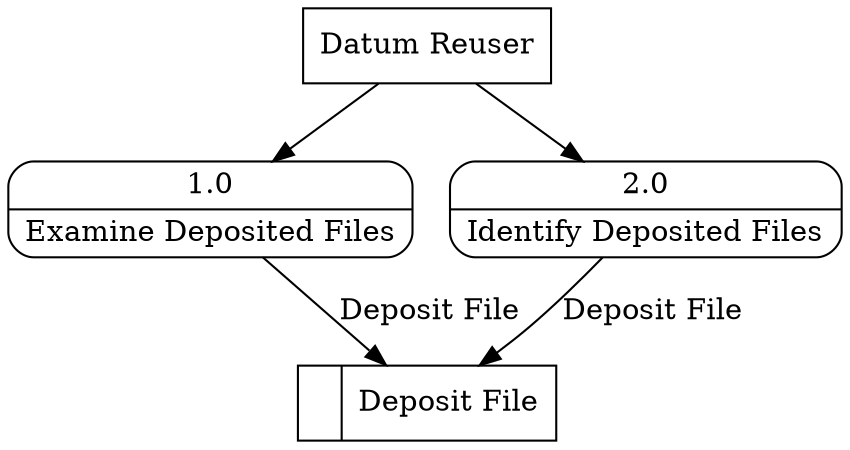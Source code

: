digraph dfd2{ 
node[shape=record]
200 [label="<f0>  |<f1> Deposit File " ];
201 [label="Datum Reuser" shape=box];
202 [label="{<f0> 1.0|<f1> Examine Deposited Files }" shape=Mrecord];
203 [label="{<f0> 2.0|<f1> Identify Deposited Files }" shape=Mrecord];
201 -> 202
201 -> 203
202 -> 200 [label="Deposit File"]
203 -> 200 [label="Deposit File"]
}